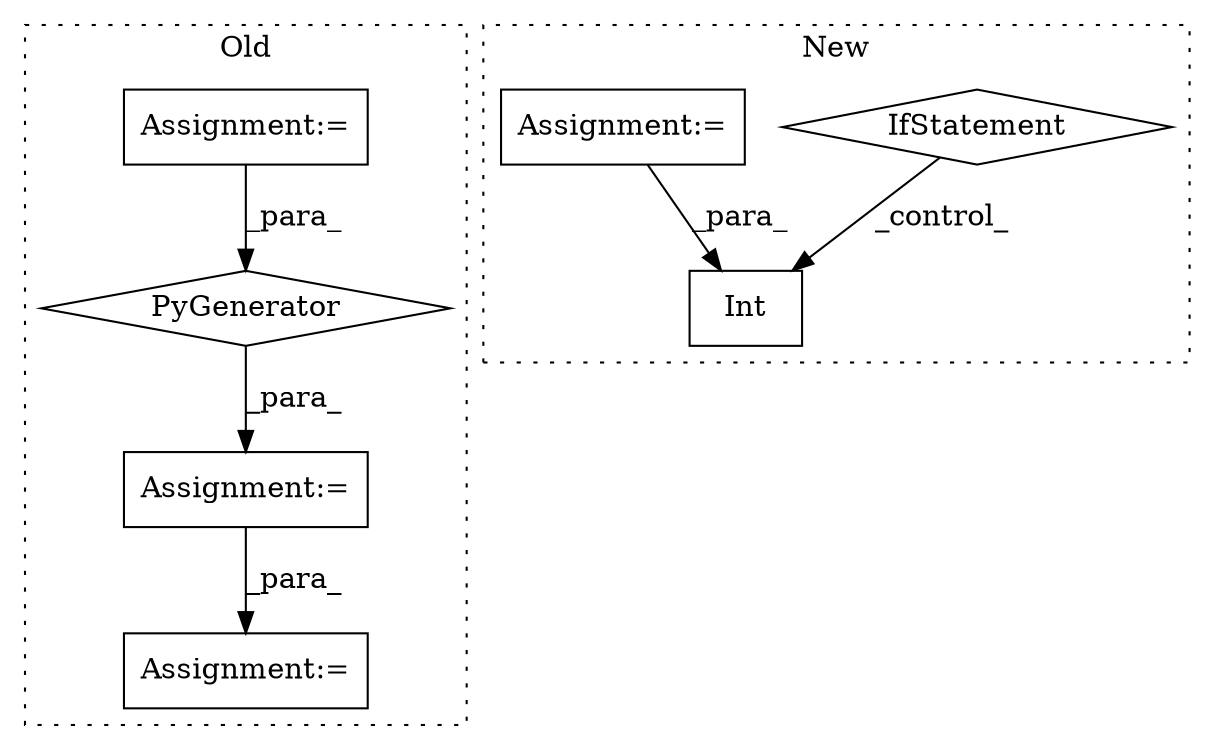 digraph G {
subgraph cluster0 {
1 [label="PyGenerator" a="107" s="1297" l="159" shape="diamond"];
3 [label="Assignment:=" a="7" s="1576" l="29" shape="box"];
4 [label="Assignment:=" a="7" s="1421" l="29" shape="box"];
5 [label="Assignment:=" a="7" s="1468" l="12" shape="box"];
label = "Old";
style="dotted";
}
subgraph cluster1 {
2 [label="Int" a="32" s="1255,1280" l="4,1" shape="box"];
6 [label="IfStatement" a="25" s="1384" l="29" shape="diamond"];
7 [label="Assignment:=" a="7" s="1384" l="29" shape="box"];
label = "New";
style="dotted";
}
1 -> 3 [label="_para_"];
3 -> 5 [label="_para_"];
4 -> 1 [label="_para_"];
6 -> 2 [label="_control_"];
7 -> 2 [label="_para_"];
}